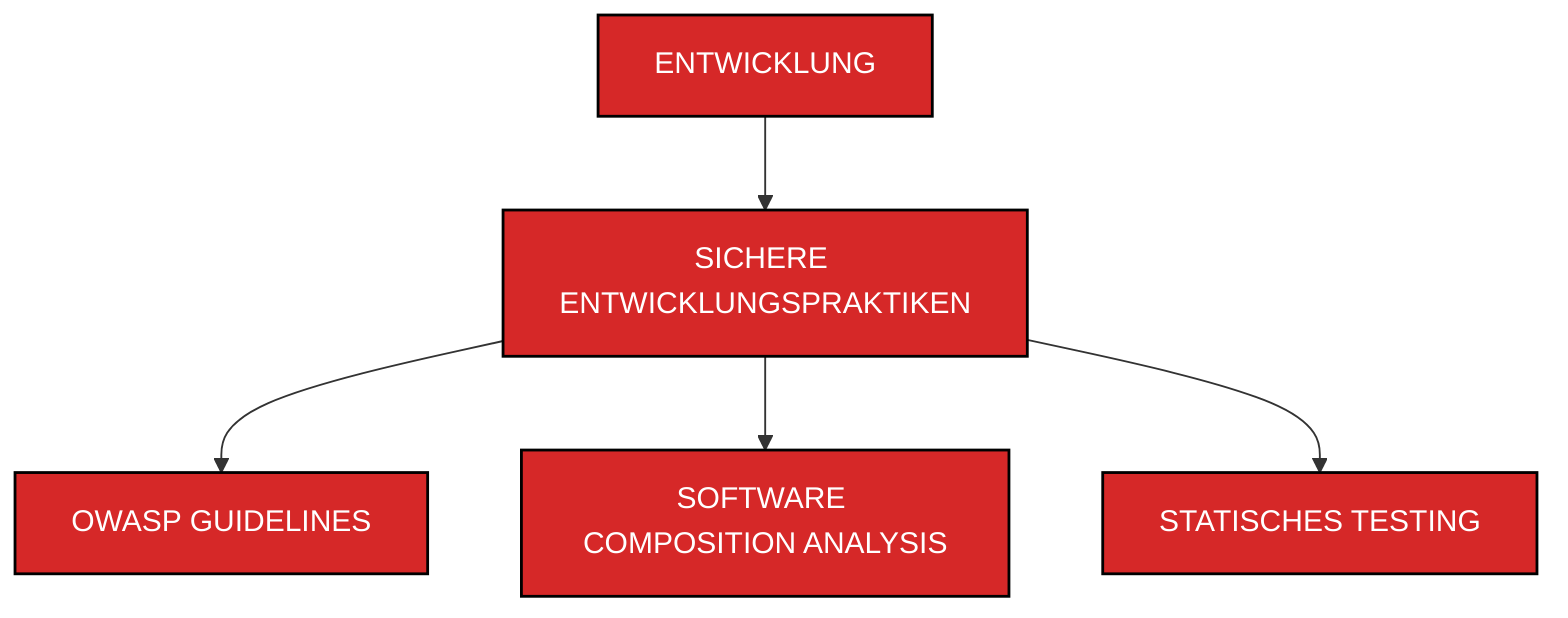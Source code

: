 graph TD
entwicklung --> sichere_entwicklungspraktiken[SICHERE ENTWICKLUNGSPRAKTIKEN]
sichere_entwicklungspraktiken --> OWASP_GUIDELINES[OWASP GUIDELINES]
sichere_entwicklungspraktiken --> software_composition_analysis[SOFTWARE COMPOSITION ANALYSIS]
sichere_entwicklungspraktiken --> statisches_testing[STATISCHES TESTING]
entwicklung[ENTWICKLUNG]
sichere_entwicklungspraktiken[SICHERE ENTWICKLUNGSPRAKTIKEN]
OWASP_GUIDELINES[OWASP GUIDELINES]
software_composition_analysis[SOFTWARE COMPOSITION ANALYSIS]
statisches_testing[STATISCHES TESTING]
click sichere_entwicklungspraktiken "sichere_entwicklungspraktiken"
click software_composition_analysis "software_composition_analysis"
click statisches_testing "statisches_testing"
classDef phaseFill fill:#D62828,color:#FFFFFF,stroke:#000,stroke-width:1.5px;
class entwicklung,sichere_entwicklungspraktiken,OWASP_GUIDELINES,software_composition_analysis,statisches_testing phaseFill;